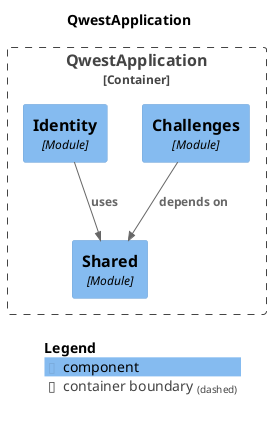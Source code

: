 @startuml
set separator none
title QwestApplication

top to bottom direction

!include <C4/C4>
!include <C4/C4_Context>
!include <C4/C4_Component>

Container_Boundary("QwestApplication.QwestApplication_boundary", "QwestApplication", $tags="") {
  Component(QwestApplication.QwestApplication.Shared, "Shared", $techn="Module", $descr="", $tags="", $link="")
  Component(QwestApplication.QwestApplication.Challenges, "Challenges", $techn="Module", $descr="", $tags="", $link="")
  Component(QwestApplication.QwestApplication.Identity, "Identity", $techn="Module", $descr="", $tags="", $link="")
}

Rel(QwestApplication.QwestApplication.Identity, QwestApplication.QwestApplication.Shared, "uses", $techn="", $tags="", $link="")
Rel(QwestApplication.QwestApplication.Challenges, QwestApplication.QwestApplication.Shared, "depends on", $techn="", $tags="", $link="")

SHOW_LEGEND(true)
@enduml